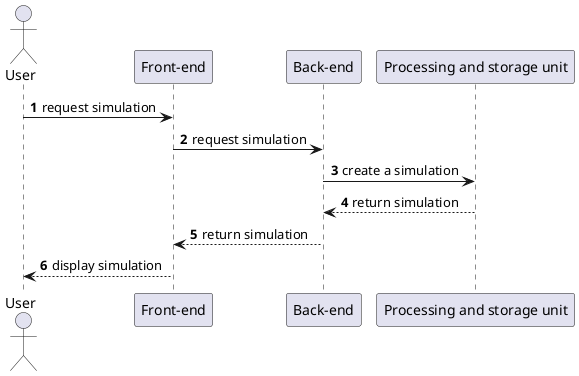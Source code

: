 @startuml sub sequence diagram simulation
autonumber
actor       User       as U
participant "Front-end" as FE
participant "Back-end" as BE
participant "Processing and storage unit" as UTS

U -> FE : request simulation
FE -> BE : request simulation
BE -> UTS : create a simulation
UTS --> BE : return simulation
BE --> FE : return simulation
FE --> U : display simulation
@enduml
